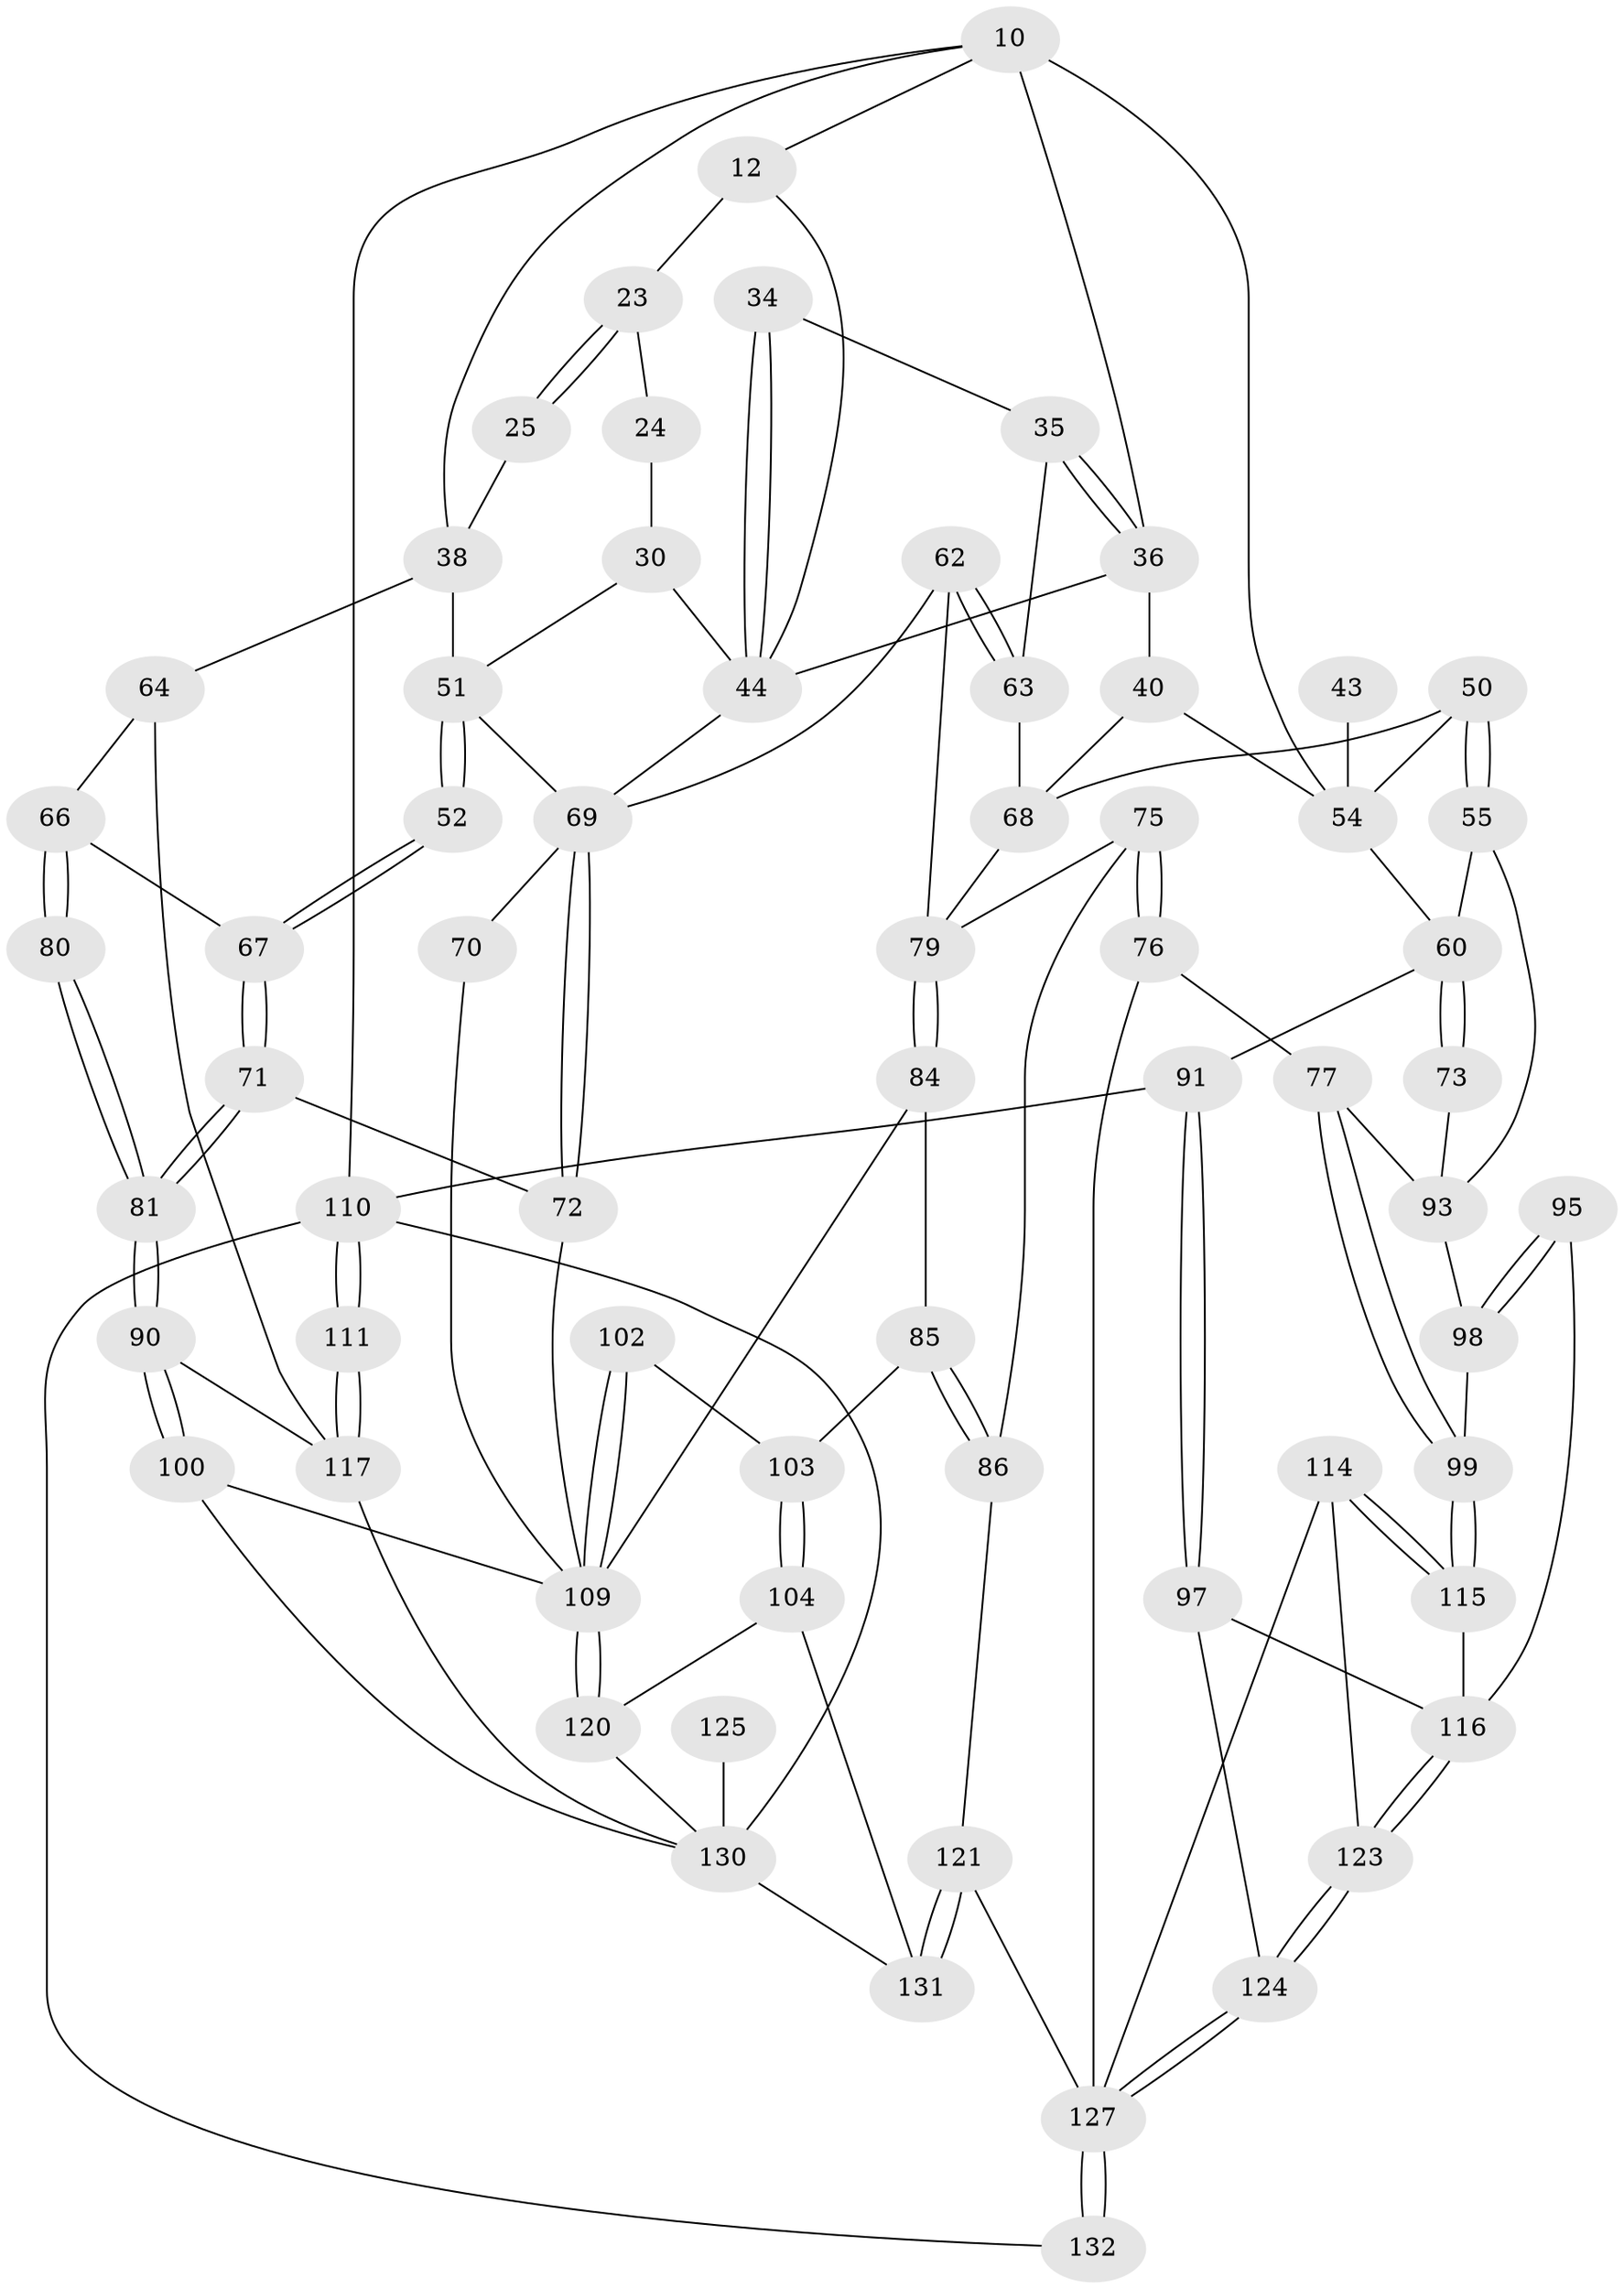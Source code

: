 // original degree distribution, {3: 0.015151515151515152, 4: 0.24242424242424243, 6: 0.22727272727272727, 5: 0.5151515151515151}
// Generated by graph-tools (version 1.1) at 2025/02/03/09/25 05:02:18]
// undirected, 66 vertices, 138 edges
graph export_dot {
graph [start="1"]
  node [color=gray90,style=filled];
  10 [pos="+0.38604493403855855+0.1478831932508531",super="+6+5"];
  12 [pos="+0.7423513982710895+0.07190479944071389",super="+7+1+11"];
  23 [pos="+0.8489567195004699+0.13548502741250631",super="+17"];
  24 [pos="+0.819743267627914+0.17086271141769774",super="+20"];
  25 [pos="+0.930360568897467+0.2229753165446728",super="+18"];
  30 [pos="+0.7911046577518306+0.2564409937436744",super="+26+21"];
  34 [pos="+0.5562976334303903+0.3543256306767935"];
  35 [pos="+0.5237426496634626+0.37299765761142273"];
  36 [pos="+0.502042839931928+0.3386654890165166",super="+9"];
  38 [pos="+0.981944769634476+0.3355150618115536",super="+27+37"];
  40 [pos="+0.3527490899256331+0.25645918482540997"];
  43 [pos="+0.20775258641175093+0.32622821413904646"];
  44 [pos="+0.7075160751740824+0.4115058406749337",super="+39+33"];
  50 [pos="+0.3037521777858163+0.45758242198216514"];
  51 [pos="+0.8833717359596752+0.42703533658274534",super="+29+45"];
  52 [pos="+0.8599208509270705+0.47309652990003115"];
  54 [pos="+0+0.3280868863063906",super="+32+53+42"];
  55 [pos="+0.2723252601940398+0.5182132096507255"];
  60 [pos="+0+0.4392684175660338",super="+57+56+59"];
  62 [pos="+0.5506083485343791+0.48812744302011674"];
  63 [pos="+0.5428974956839719+0.47697815840149177",super="+58"];
  64 [pos="+1+0.41074533291171017"];
  66 [pos="+0.9793422176185576+0.47801535742830487",super="+65"];
  67 [pos="+0.8671623062159373+0.49222990319263493"];
  68 [pos="+0.445351740351476+0.49247257597931815",super="+49+48"];
  69 [pos="+0.7322806548854224+0.5270349722475732",super="+61"];
  70 [pos="+0.5990755416276248+0.5203487363573837"];
  71 [pos="+0.8543340320173066+0.5383840175418767"];
  72 [pos="+0.7671993630000926+0.5817123662288839"];
  73 [pos="+0+0.4654996328737297"];
  75 [pos="+0.38967080966238377+0.6034341725281487"];
  76 [pos="+0.27946527346329036+0.612504029074214"];
  77 [pos="+0.2762696717640658+0.6091341684210446"];
  79 [pos="+0.5148715258266605+0.5383822256152809",super="+74"];
  80 [pos="+0.9347622270393252+0.5885230548804129"];
  81 [pos="+0.9160632445546086+0.607241251889049"];
  84 [pos="+0.4999287773654914+0.6091914217260624"];
  85 [pos="+0.4441684546526595+0.6202840693179256"];
  86 [pos="+0.41027987491215706+0.6110905740004375"];
  90 [pos="+0.9510287546892597+0.6873495406210282"];
  91 [pos="+0+0.7721538788447357"];
  93 [pos="+0.05931356959545507+0.5750611590271991",super="+78"];
  95 [pos="+0.00984518660324213+0.7312522842887487"];
  97 [pos="+0+0.7739418819526834"];
  98 [pos="+0.10685616582158293+0.7186010856164646",super="+94"];
  99 [pos="+0.11464767744649067+0.7212796104343651"];
  100 [pos="+0.7698094253905424+0.7381734915680237"];
  102 [pos="+0.5651438743546853+0.7243239722355429"];
  103 [pos="+0.4484467089265786+0.6296708778254466"];
  104 [pos="+0.5015265059773332+0.783193926952066"];
  109 [pos="+0.5727897778098323+0.746926353110808",super="+101+83"];
  110 [pos="+1+1",super="+92"];
  111 [pos="+1+1"];
  114 [pos="+0.14535501676745313+0.8073844344060987"];
  115 [pos="+0.13465803074488017+0.7880709223200177"];
  116 [pos="+0.040556717452427664+0.789567493882999",super="+96"];
  117 [pos="+0.9043549771504463+0.8270316141229245",super="+89"];
  120 [pos="+0.5588501555103677+0.7637400641494113"];
  121 [pos="+0.3288621436591259+1",super="+107+106"];
  123 [pos="+0.0674490964930618+0.8286176212256058"];
  124 [pos="+0.044783648167656655+0.8744404999984772"];
  125 [pos="+0.7169280321888315+0.8920295205940941"];
  127 [pos="+0.06732441855163235+0.9133322717928588",super="+113+122"];
  130 [pos="+0.47121642343653525+1",super="+129+126+128"];
  131 [pos="+0.3698289958277198+1",super="+105"];
  132 [pos="+0.11401948882188591+1"];
  10 -- 54 [weight=3];
  10 -- 110 [weight=2];
  10 -- 36;
  10 -- 12;
  10 -- 38;
  12 -- 44;
  12 -- 23 [weight=2];
  23 -- 24 [weight=2];
  23 -- 25 [weight=2];
  23 -- 25;
  24 -- 30 [weight=2];
  25 -- 38 [weight=2];
  30 -- 44 [weight=2];
  30 -- 51;
  34 -- 35;
  34 -- 44 [weight=2];
  34 -- 44;
  35 -- 36;
  35 -- 36;
  35 -- 63;
  36 -- 40;
  36 -- 44;
  38 -- 51 [weight=2];
  38 -- 64;
  40 -- 54;
  40 -- 68;
  43 -- 54 [weight=3];
  44 -- 69;
  50 -- 55;
  50 -- 55;
  50 -- 68;
  50 -- 54;
  51 -- 52 [weight=2];
  51 -- 52;
  51 -- 69;
  52 -- 67;
  52 -- 67;
  54 -- 60 [weight=2];
  55 -- 60;
  55 -- 93;
  60 -- 73 [weight=2];
  60 -- 73;
  60 -- 91;
  62 -- 63;
  62 -- 63;
  62 -- 79;
  62 -- 69;
  63 -- 68 [weight=2];
  64 -- 66;
  64 -- 117;
  66 -- 67;
  66 -- 80 [weight=2];
  66 -- 80;
  67 -- 71;
  67 -- 71;
  68 -- 79;
  69 -- 70 [weight=2];
  69 -- 72;
  69 -- 72;
  70 -- 109;
  71 -- 72;
  71 -- 81;
  71 -- 81;
  72 -- 109;
  73 -- 93;
  75 -- 76;
  75 -- 76;
  75 -- 86;
  75 -- 79;
  76 -- 77;
  76 -- 127;
  77 -- 99;
  77 -- 99;
  77 -- 93;
  79 -- 84;
  79 -- 84;
  80 -- 81;
  80 -- 81;
  81 -- 90;
  81 -- 90;
  84 -- 85;
  84 -- 109;
  85 -- 86;
  85 -- 86;
  85 -- 103;
  86 -- 121;
  90 -- 100;
  90 -- 100;
  90 -- 117;
  91 -- 97;
  91 -- 97;
  91 -- 110;
  93 -- 98;
  95 -- 98 [weight=2];
  95 -- 98;
  95 -- 116;
  97 -- 124;
  97 -- 116;
  98 -- 99;
  99 -- 115;
  99 -- 115;
  100 -- 109;
  100 -- 130;
  102 -- 103;
  102 -- 109 [weight=2];
  102 -- 109;
  103 -- 104;
  103 -- 104;
  104 -- 120;
  104 -- 131;
  109 -- 120;
  109 -- 120;
  110 -- 111;
  110 -- 111;
  110 -- 132;
  110 -- 130;
  111 -- 117 [weight=2];
  111 -- 117;
  114 -- 115;
  114 -- 115;
  114 -- 123;
  114 -- 127;
  115 -- 116;
  116 -- 123;
  116 -- 123;
  117 -- 130;
  120 -- 130;
  121 -- 131 [weight=2];
  121 -- 131;
  121 -- 127 [weight=2];
  123 -- 124;
  123 -- 124;
  124 -- 127;
  124 -- 127;
  125 -- 130 [weight=3];
  127 -- 132 [weight=2];
  127 -- 132;
  130 -- 131;
}
